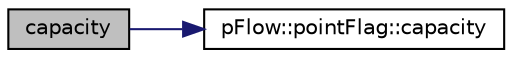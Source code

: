digraph "capacity"
{
 // LATEX_PDF_SIZE
  edge [fontname="Helvetica",fontsize="10",labelfontname="Helvetica",labelfontsize="10"];
  node [fontname="Helvetica",fontsize="10",shape=record];
  rankdir="LR";
  Node1 [label="capacity",height=0.2,width=0.4,color="black", fillcolor="grey75", style="filled", fontcolor="black",tooltip=" "];
  Node1 -> Node2 [color="midnightblue",fontsize="10",style="solid",fontname="Helvetica"];
  Node2 [label="pFlow::pointFlag::capacity",height=0.2,width=0.4,color="black", fillcolor="white", style="filled",URL="$classpFlow_1_1pointFlag.html#a2c568367e3aaa446720ee21283a0ca34",tooltip=" "];
}
